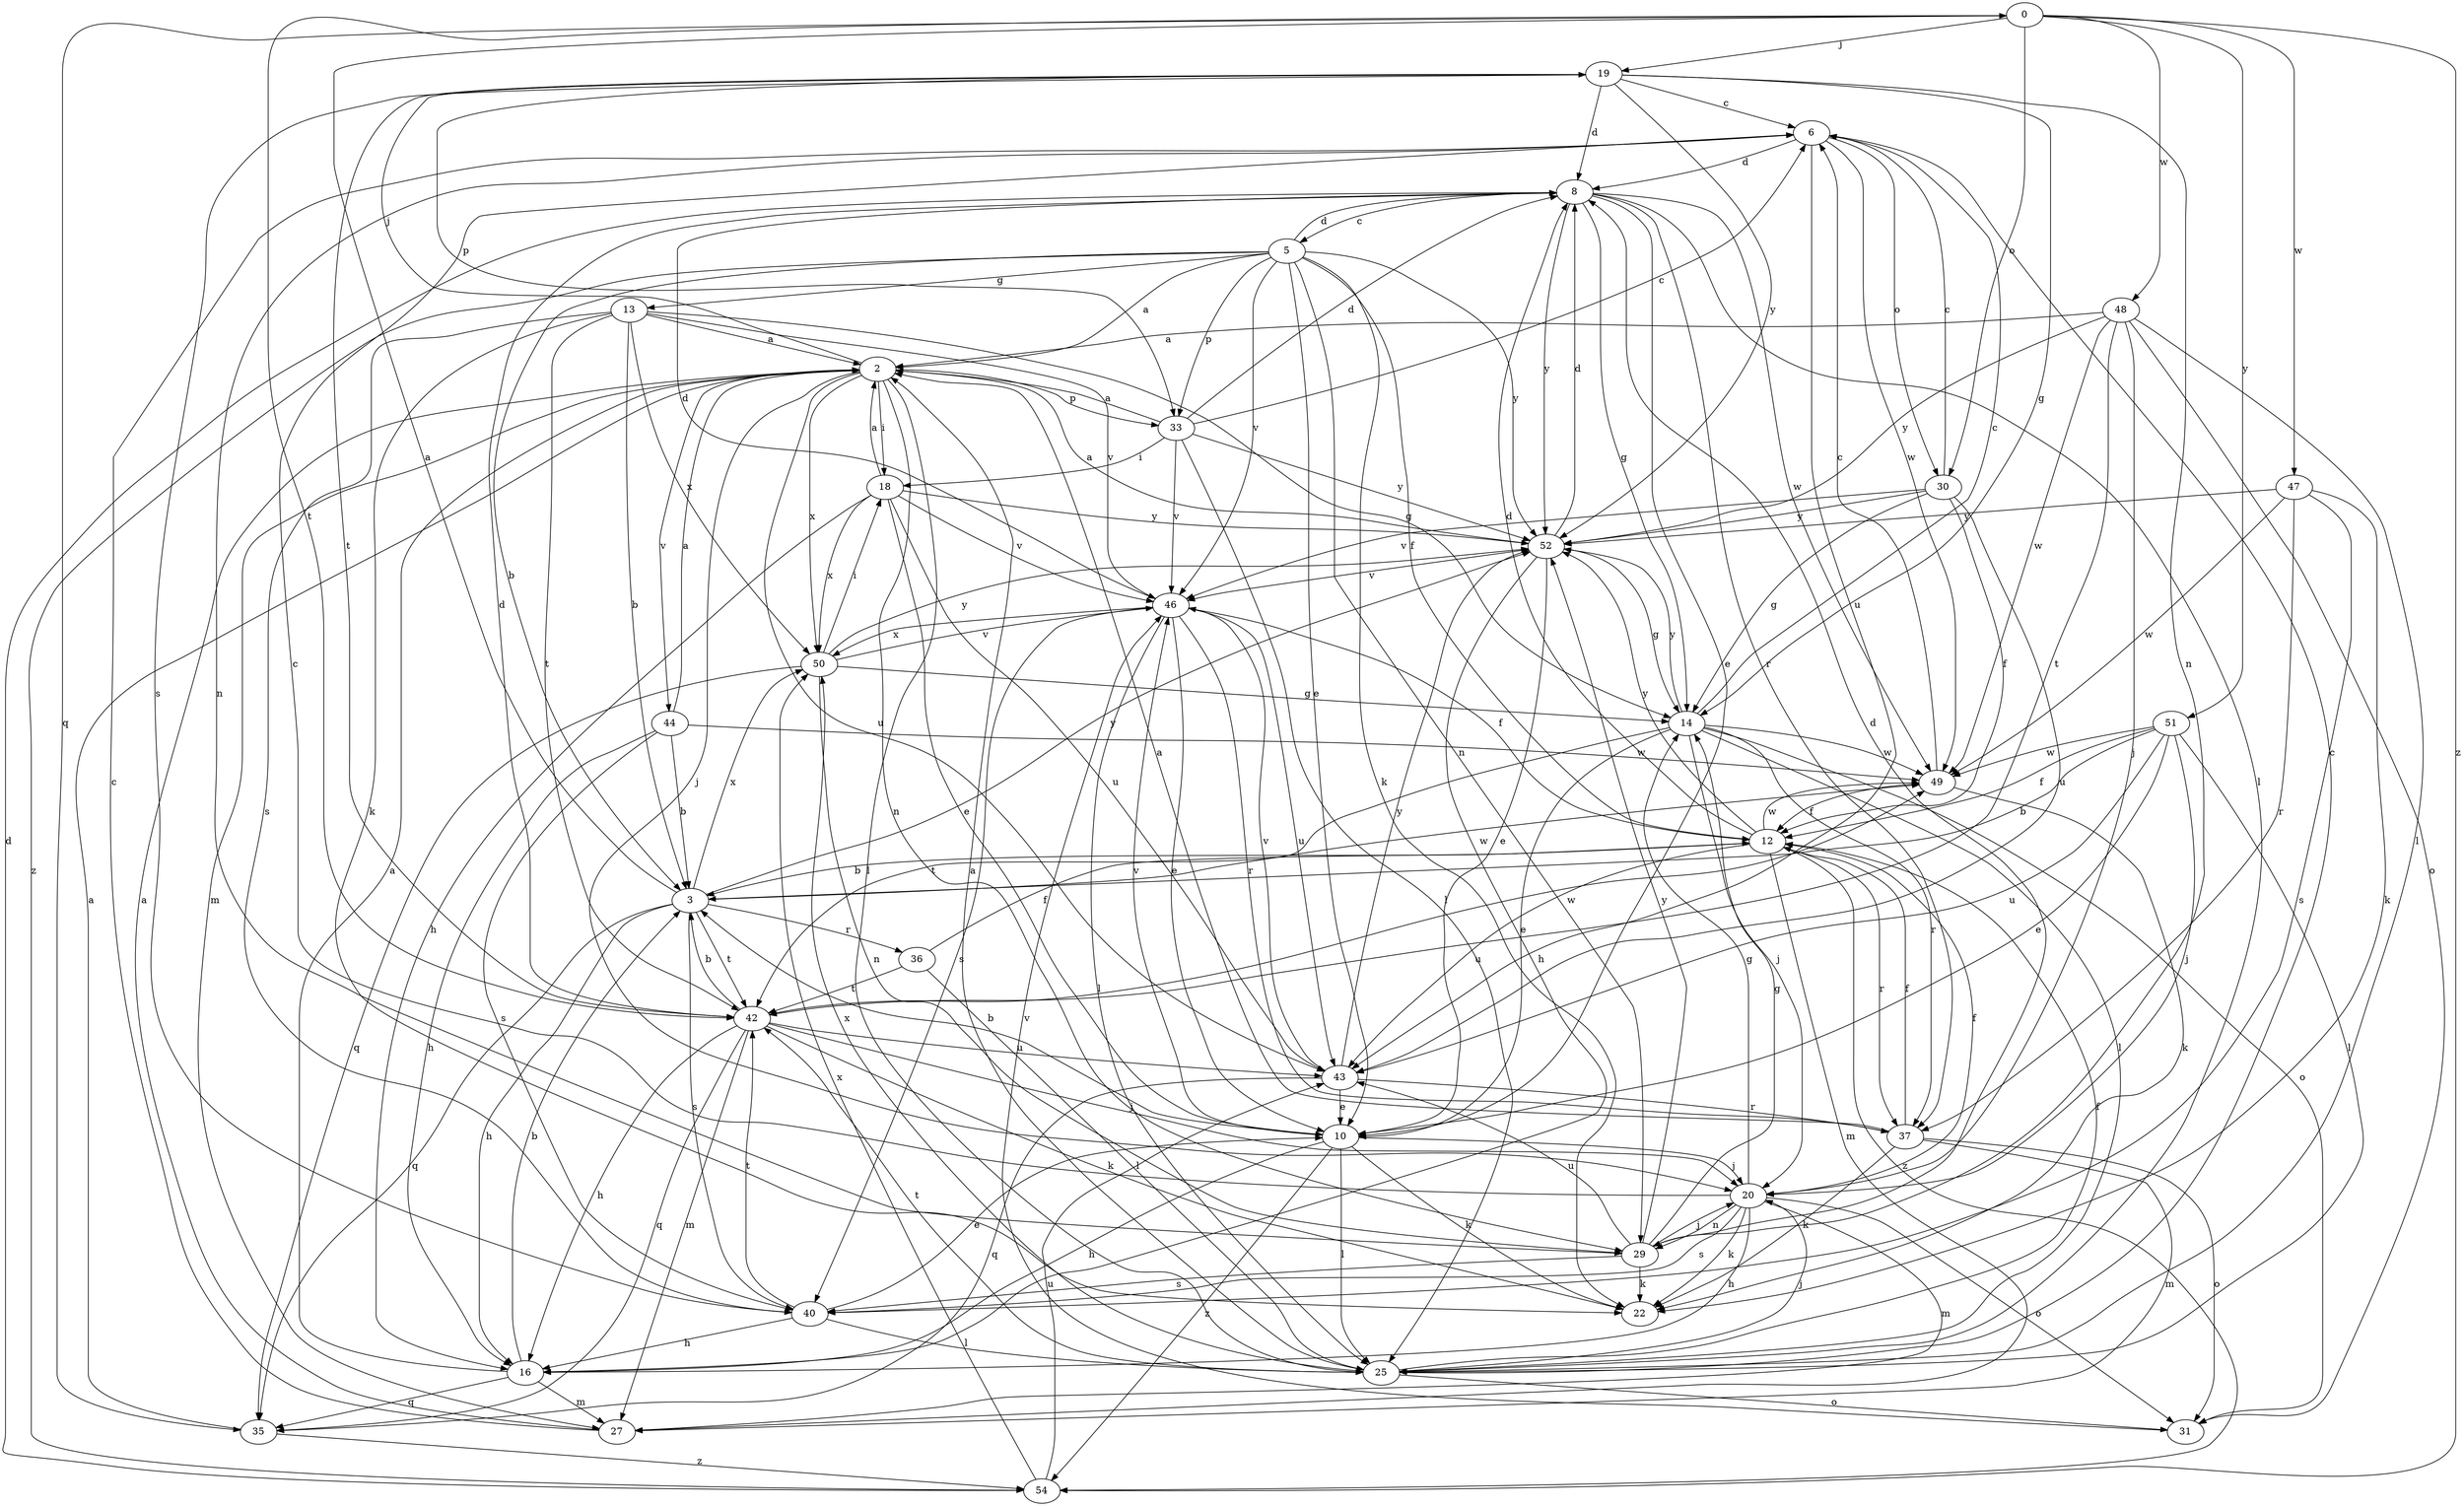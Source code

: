 strict digraph  {
0;
2;
3;
5;
6;
8;
10;
12;
13;
14;
16;
18;
19;
20;
22;
25;
27;
29;
30;
31;
33;
35;
36;
37;
40;
42;
43;
44;
46;
47;
48;
49;
50;
51;
52;
54;
0 -> 19  [label=j];
0 -> 30  [label=o];
0 -> 35  [label=q];
0 -> 42  [label=t];
0 -> 47  [label=w];
0 -> 48  [label=w];
0 -> 51  [label=y];
0 -> 54  [label=z];
2 -> 18  [label=i];
2 -> 19  [label=j];
2 -> 20  [label=j];
2 -> 25  [label=l];
2 -> 27  [label=m];
2 -> 29  [label=n];
2 -> 33  [label=p];
2 -> 43  [label=u];
2 -> 44  [label=v];
2 -> 50  [label=x];
3 -> 0  [label=a];
3 -> 16  [label=h];
3 -> 35  [label=q];
3 -> 36  [label=r];
3 -> 40  [label=s];
3 -> 42  [label=t];
3 -> 49  [label=w];
3 -> 50  [label=x];
3 -> 52  [label=y];
5 -> 2  [label=a];
5 -> 3  [label=b];
5 -> 8  [label=d];
5 -> 10  [label=e];
5 -> 12  [label=f];
5 -> 13  [label=g];
5 -> 22  [label=k];
5 -> 29  [label=n];
5 -> 33  [label=p];
5 -> 46  [label=v];
5 -> 52  [label=y];
5 -> 54  [label=z];
6 -> 8  [label=d];
6 -> 29  [label=n];
6 -> 30  [label=o];
6 -> 43  [label=u];
6 -> 49  [label=w];
8 -> 5  [label=c];
8 -> 10  [label=e];
8 -> 14  [label=g];
8 -> 25  [label=l];
8 -> 37  [label=r];
8 -> 49  [label=w];
8 -> 52  [label=y];
10 -> 3  [label=b];
10 -> 16  [label=h];
10 -> 20  [label=j];
10 -> 22  [label=k];
10 -> 25  [label=l];
10 -> 46  [label=v];
10 -> 54  [label=z];
12 -> 3  [label=b];
12 -> 8  [label=d];
12 -> 27  [label=m];
12 -> 37  [label=r];
12 -> 43  [label=u];
12 -> 49  [label=w];
12 -> 52  [label=y];
12 -> 54  [label=z];
13 -> 2  [label=a];
13 -> 3  [label=b];
13 -> 14  [label=g];
13 -> 22  [label=k];
13 -> 40  [label=s];
13 -> 42  [label=t];
13 -> 46  [label=v];
13 -> 50  [label=x];
14 -> 6  [label=c];
14 -> 10  [label=e];
14 -> 20  [label=j];
14 -> 25  [label=l];
14 -> 31  [label=o];
14 -> 37  [label=r];
14 -> 42  [label=t];
14 -> 49  [label=w];
14 -> 52  [label=y];
16 -> 2  [label=a];
16 -> 3  [label=b];
16 -> 27  [label=m];
16 -> 35  [label=q];
18 -> 2  [label=a];
18 -> 10  [label=e];
18 -> 16  [label=h];
18 -> 43  [label=u];
18 -> 46  [label=v];
18 -> 50  [label=x];
18 -> 52  [label=y];
19 -> 6  [label=c];
19 -> 8  [label=d];
19 -> 14  [label=g];
19 -> 29  [label=n];
19 -> 33  [label=p];
19 -> 40  [label=s];
19 -> 42  [label=t];
19 -> 52  [label=y];
20 -> 6  [label=c];
20 -> 12  [label=f];
20 -> 14  [label=g];
20 -> 16  [label=h];
20 -> 22  [label=k];
20 -> 27  [label=m];
20 -> 29  [label=n];
20 -> 31  [label=o];
20 -> 40  [label=s];
25 -> 2  [label=a];
25 -> 6  [label=c];
25 -> 12  [label=f];
25 -> 20  [label=j];
25 -> 31  [label=o];
25 -> 42  [label=t];
25 -> 50  [label=x];
27 -> 2  [label=a];
27 -> 6  [label=c];
29 -> 8  [label=d];
29 -> 14  [label=g];
29 -> 20  [label=j];
29 -> 22  [label=k];
29 -> 40  [label=s];
29 -> 43  [label=u];
29 -> 52  [label=y];
30 -> 6  [label=c];
30 -> 12  [label=f];
30 -> 14  [label=g];
30 -> 43  [label=u];
30 -> 46  [label=v];
30 -> 52  [label=y];
31 -> 46  [label=v];
33 -> 2  [label=a];
33 -> 6  [label=c];
33 -> 8  [label=d];
33 -> 18  [label=i];
33 -> 25  [label=l];
33 -> 46  [label=v];
33 -> 52  [label=y];
35 -> 2  [label=a];
35 -> 54  [label=z];
36 -> 12  [label=f];
36 -> 25  [label=l];
36 -> 42  [label=t];
37 -> 2  [label=a];
37 -> 12  [label=f];
37 -> 22  [label=k];
37 -> 27  [label=m];
37 -> 31  [label=o];
40 -> 10  [label=e];
40 -> 16  [label=h];
40 -> 25  [label=l];
40 -> 42  [label=t];
42 -> 3  [label=b];
42 -> 8  [label=d];
42 -> 16  [label=h];
42 -> 20  [label=j];
42 -> 22  [label=k];
42 -> 27  [label=m];
42 -> 35  [label=q];
42 -> 43  [label=u];
42 -> 49  [label=w];
43 -> 10  [label=e];
43 -> 35  [label=q];
43 -> 37  [label=r];
43 -> 46  [label=v];
43 -> 52  [label=y];
44 -> 2  [label=a];
44 -> 3  [label=b];
44 -> 16  [label=h];
44 -> 40  [label=s];
44 -> 49  [label=w];
46 -> 8  [label=d];
46 -> 10  [label=e];
46 -> 12  [label=f];
46 -> 25  [label=l];
46 -> 37  [label=r];
46 -> 40  [label=s];
46 -> 43  [label=u];
46 -> 50  [label=x];
47 -> 22  [label=k];
47 -> 37  [label=r];
47 -> 40  [label=s];
47 -> 49  [label=w];
47 -> 52  [label=y];
48 -> 2  [label=a];
48 -> 20  [label=j];
48 -> 25  [label=l];
48 -> 31  [label=o];
48 -> 42  [label=t];
48 -> 49  [label=w];
48 -> 52  [label=y];
49 -> 6  [label=c];
49 -> 12  [label=f];
49 -> 22  [label=k];
50 -> 14  [label=g];
50 -> 18  [label=i];
50 -> 29  [label=n];
50 -> 35  [label=q];
50 -> 46  [label=v];
50 -> 52  [label=y];
51 -> 3  [label=b];
51 -> 10  [label=e];
51 -> 12  [label=f];
51 -> 20  [label=j];
51 -> 25  [label=l];
51 -> 43  [label=u];
51 -> 49  [label=w];
52 -> 2  [label=a];
52 -> 8  [label=d];
52 -> 10  [label=e];
52 -> 14  [label=g];
52 -> 16  [label=h];
52 -> 46  [label=v];
54 -> 8  [label=d];
54 -> 43  [label=u];
54 -> 50  [label=x];
}
